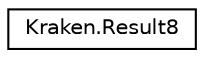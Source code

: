 digraph "Graphical Class Hierarchy"
{
 // LATEX_PDF_SIZE
  edge [fontname="Helvetica",fontsize="10",labelfontname="Helvetica",labelfontsize="10"];
  node [fontname="Helvetica",fontsize="10",shape=record];
  rankdir="LR";
  Node0 [label="Kraken.Result8",height=0.2,width=0.4,color="black", fillcolor="white", style="filled",URL="$class_kraken_1_1_result8.html",tooltip=" "];
}
